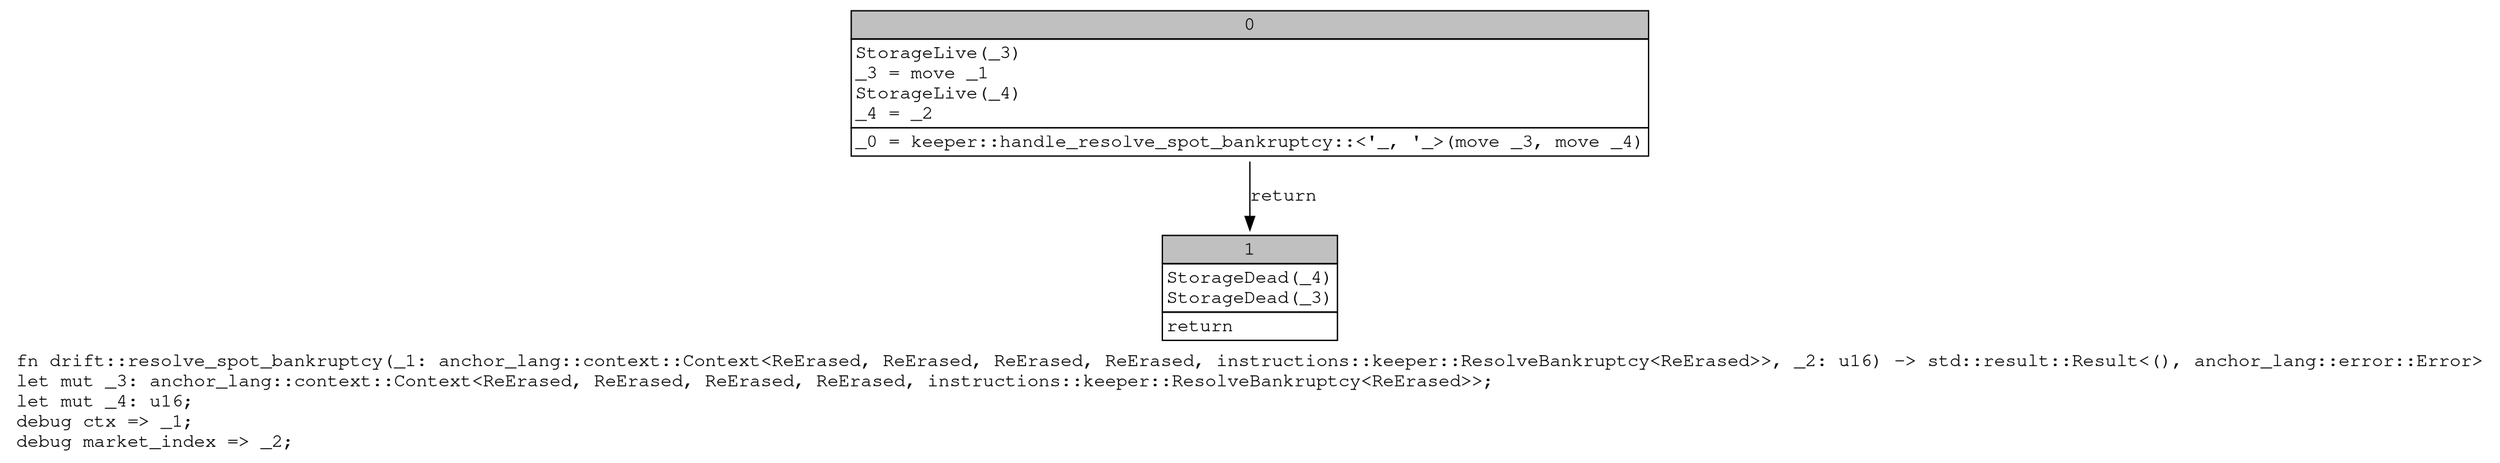 digraph Mir_0_19963 {
    graph [fontname="Courier, monospace"];
    node [fontname="Courier, monospace"];
    edge [fontname="Courier, monospace"];
    label=<fn drift::resolve_spot_bankruptcy(_1: anchor_lang::context::Context&lt;ReErased, ReErased, ReErased, ReErased, instructions::keeper::ResolveBankruptcy&lt;ReErased&gt;&gt;, _2: u16) -&gt; std::result::Result&lt;(), anchor_lang::error::Error&gt;<br align="left"/>let mut _3: anchor_lang::context::Context&lt;ReErased, ReErased, ReErased, ReErased, instructions::keeper::ResolveBankruptcy&lt;ReErased&gt;&gt;;<br align="left"/>let mut _4: u16;<br align="left"/>debug ctx =&gt; _1;<br align="left"/>debug market_index =&gt; _2;<br align="left"/>>;
    bb0__0_19963 [shape="none", label=<<table border="0" cellborder="1" cellspacing="0"><tr><td bgcolor="gray" align="center" colspan="1">0</td></tr><tr><td align="left" balign="left">StorageLive(_3)<br/>_3 = move _1<br/>StorageLive(_4)<br/>_4 = _2<br/></td></tr><tr><td align="left">_0 = keeper::handle_resolve_spot_bankruptcy::&lt;'_, '_&gt;(move _3, move _4)</td></tr></table>>];
    bb1__0_19963 [shape="none", label=<<table border="0" cellborder="1" cellspacing="0"><tr><td bgcolor="gray" align="center" colspan="1">1</td></tr><tr><td align="left" balign="left">StorageDead(_4)<br/>StorageDead(_3)<br/></td></tr><tr><td align="left">return</td></tr></table>>];
    bb0__0_19963 -> bb1__0_19963 [label="return"];
}
